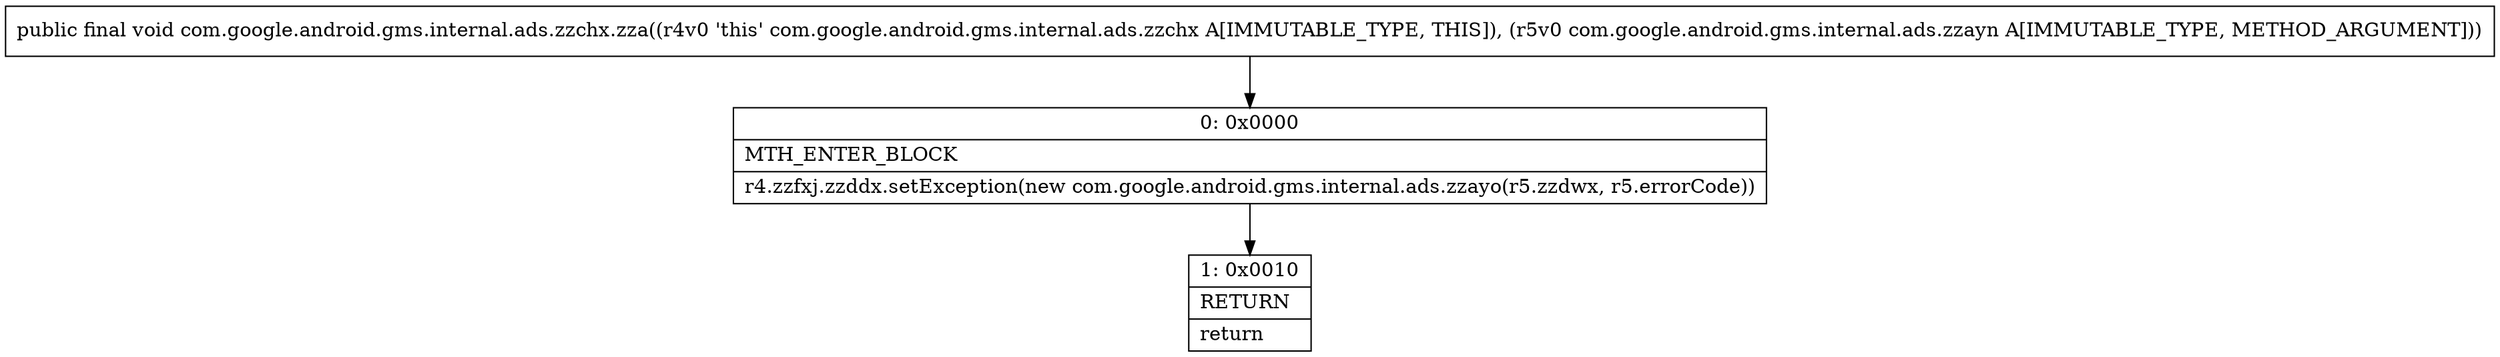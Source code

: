 digraph "CFG forcom.google.android.gms.internal.ads.zzchx.zza(Lcom\/google\/android\/gms\/internal\/ads\/zzayn;)V" {
Node_0 [shape=record,label="{0\:\ 0x0000|MTH_ENTER_BLOCK\l|r4.zzfxj.zzddx.setException(new com.google.android.gms.internal.ads.zzayo(r5.zzdwx, r5.errorCode))\l}"];
Node_1 [shape=record,label="{1\:\ 0x0010|RETURN\l|return\l}"];
MethodNode[shape=record,label="{public final void com.google.android.gms.internal.ads.zzchx.zza((r4v0 'this' com.google.android.gms.internal.ads.zzchx A[IMMUTABLE_TYPE, THIS]), (r5v0 com.google.android.gms.internal.ads.zzayn A[IMMUTABLE_TYPE, METHOD_ARGUMENT])) }"];
MethodNode -> Node_0;
Node_0 -> Node_1;
}

